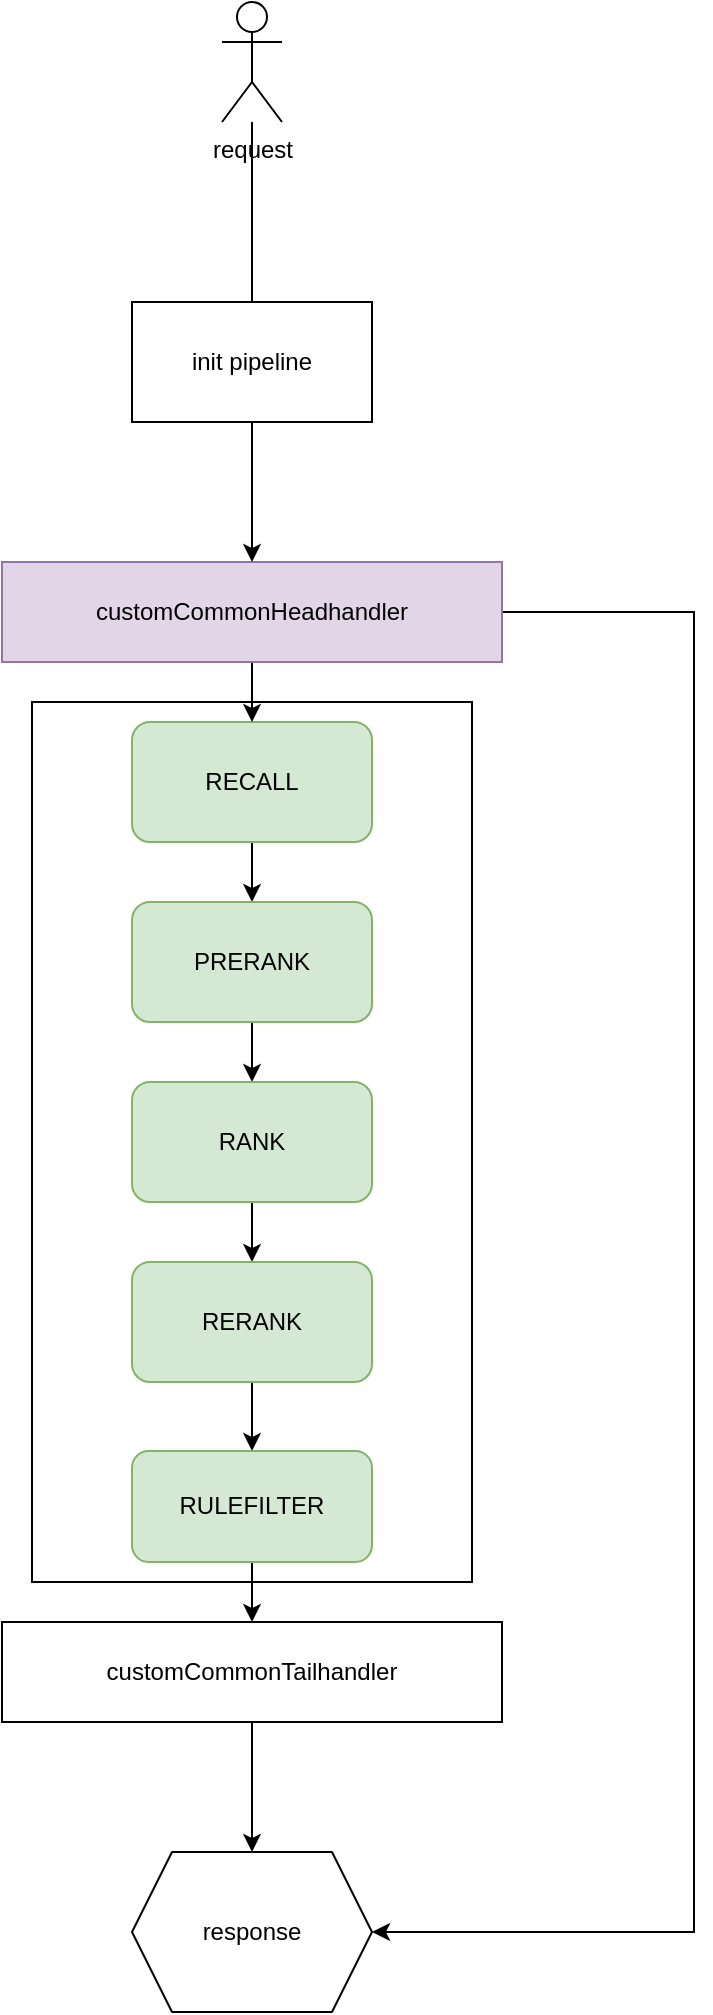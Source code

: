 <mxfile version="22.1.18" type="github">
  <diagram name="第 1 页" id="3GjrLSiBr6voJDdUrguP">
    <mxGraphModel dx="872" dy="1853" grid="1" gridSize="10" guides="1" tooltips="1" connect="1" arrows="1" fold="1" page="1" pageScale="1" pageWidth="827" pageHeight="1169" math="0" shadow="0">
      <root>
        <mxCell id="0" />
        <mxCell id="1" parent="0" />
        <mxCell id="wGK4v5AaLuFf8o_9AOdy-6" value="" style="edgeStyle=orthogonalEdgeStyle;rounded=0;orthogonalLoop=1;jettySize=auto;html=1;" edge="1" parent="1" source="wGK4v5AaLuFf8o_9AOdy-1" target="wGK4v5AaLuFf8o_9AOdy-2">
          <mxGeometry relative="1" as="geometry" />
        </mxCell>
        <mxCell id="wGK4v5AaLuFf8o_9AOdy-1" value="RECALL" style="rounded=1;whiteSpace=wrap;html=1;fillColor=#d5e8d4;strokeColor=#82b366;" vertex="1" parent="1">
          <mxGeometry x="250" y="190" width="120" height="60" as="geometry" />
        </mxCell>
        <mxCell id="wGK4v5AaLuFf8o_9AOdy-7" value="" style="edgeStyle=orthogonalEdgeStyle;rounded=0;orthogonalLoop=1;jettySize=auto;html=1;" edge="1" parent="1" source="wGK4v5AaLuFf8o_9AOdy-2" target="wGK4v5AaLuFf8o_9AOdy-3">
          <mxGeometry relative="1" as="geometry" />
        </mxCell>
        <mxCell id="wGK4v5AaLuFf8o_9AOdy-2" value="PRERANK" style="rounded=1;whiteSpace=wrap;html=1;fillColor=#d5e8d4;strokeColor=#82b366;" vertex="1" parent="1">
          <mxGeometry x="250" y="280" width="120" height="60" as="geometry" />
        </mxCell>
        <mxCell id="wGK4v5AaLuFf8o_9AOdy-8" value="" style="edgeStyle=orthogonalEdgeStyle;rounded=0;orthogonalLoop=1;jettySize=auto;html=1;" edge="1" parent="1" source="wGK4v5AaLuFf8o_9AOdy-3" target="wGK4v5AaLuFf8o_9AOdy-4">
          <mxGeometry relative="1" as="geometry" />
        </mxCell>
        <mxCell id="wGK4v5AaLuFf8o_9AOdy-3" value="RANK" style="rounded=1;whiteSpace=wrap;html=1;fillColor=#d5e8d4;strokeColor=#82b366;" vertex="1" parent="1">
          <mxGeometry x="250" y="370" width="120" height="60" as="geometry" />
        </mxCell>
        <mxCell id="wGK4v5AaLuFf8o_9AOdy-9" value="" style="edgeStyle=orthogonalEdgeStyle;rounded=0;orthogonalLoop=1;jettySize=auto;html=1;" edge="1" parent="1" source="wGK4v5AaLuFf8o_9AOdy-4" target="wGK4v5AaLuFf8o_9AOdy-5">
          <mxGeometry relative="1" as="geometry" />
        </mxCell>
        <mxCell id="wGK4v5AaLuFf8o_9AOdy-4" value="RERANK" style="rounded=1;whiteSpace=wrap;html=1;fillColor=#d5e8d4;strokeColor=#82b366;" vertex="1" parent="1">
          <mxGeometry x="250" y="460" width="120" height="60" as="geometry" />
        </mxCell>
        <mxCell id="wGK4v5AaLuFf8o_9AOdy-15" value="" style="edgeStyle=orthogonalEdgeStyle;rounded=0;orthogonalLoop=1;jettySize=auto;html=1;" edge="1" parent="1" source="wGK4v5AaLuFf8o_9AOdy-5" target="wGK4v5AaLuFf8o_9AOdy-11">
          <mxGeometry relative="1" as="geometry" />
        </mxCell>
        <mxCell id="wGK4v5AaLuFf8o_9AOdy-5" value="RULEFILTER" style="rounded=1;whiteSpace=wrap;html=1;fillColor=#d5e8d4;strokeColor=#82b366;" vertex="1" parent="1">
          <mxGeometry x="250" y="554.5" width="120" height="55.5" as="geometry" />
        </mxCell>
        <mxCell id="wGK4v5AaLuFf8o_9AOdy-14" style="edgeStyle=orthogonalEdgeStyle;rounded=0;orthogonalLoop=1;jettySize=auto;html=1;exitX=0.5;exitY=1;exitDx=0;exitDy=0;entryX=0.5;entryY=0;entryDx=0;entryDy=0;" edge="1" parent="1" source="wGK4v5AaLuFf8o_9AOdy-10" target="wGK4v5AaLuFf8o_9AOdy-1">
          <mxGeometry relative="1" as="geometry" />
        </mxCell>
        <mxCell id="wGK4v5AaLuFf8o_9AOdy-25" style="edgeStyle=orthogonalEdgeStyle;rounded=0;orthogonalLoop=1;jettySize=auto;html=1;entryX=1;entryY=0.5;entryDx=0;entryDy=0;" edge="1" parent="1" source="wGK4v5AaLuFf8o_9AOdy-10" target="wGK4v5AaLuFf8o_9AOdy-22">
          <mxGeometry relative="1" as="geometry">
            <mxPoint x="530" y="790" as="targetPoint" />
            <Array as="points">
              <mxPoint x="531" y="135" />
              <mxPoint x="531" y="795" />
            </Array>
          </mxGeometry>
        </mxCell>
        <mxCell id="wGK4v5AaLuFf8o_9AOdy-10" value="customCommonHeadhandler" style="rounded=0;whiteSpace=wrap;html=1;fillColor=#e1d5e7;strokeColor=#9673a6;" vertex="1" parent="1">
          <mxGeometry x="185" y="110" width="250" height="50" as="geometry" />
        </mxCell>
        <mxCell id="wGK4v5AaLuFf8o_9AOdy-23" value="" style="edgeStyle=orthogonalEdgeStyle;rounded=0;orthogonalLoop=1;jettySize=auto;html=1;" edge="1" parent="1" source="wGK4v5AaLuFf8o_9AOdy-11" target="wGK4v5AaLuFf8o_9AOdy-22">
          <mxGeometry relative="1" as="geometry" />
        </mxCell>
        <mxCell id="wGK4v5AaLuFf8o_9AOdy-11" value="customCommonTailhandler" style="rounded=0;whiteSpace=wrap;html=1;" vertex="1" parent="1">
          <mxGeometry x="185" y="640" width="250" height="50" as="geometry" />
        </mxCell>
        <mxCell id="wGK4v5AaLuFf8o_9AOdy-17" value="" style="edgeStyle=orthogonalEdgeStyle;rounded=0;orthogonalLoop=1;jettySize=auto;html=1;" edge="1" parent="1" source="wGK4v5AaLuFf8o_9AOdy-16" target="wGK4v5AaLuFf8o_9AOdy-10">
          <mxGeometry relative="1" as="geometry" />
        </mxCell>
        <mxCell id="wGK4v5AaLuFf8o_9AOdy-16" value="request" style="shape=umlActor;verticalLabelPosition=bottom;verticalAlign=top;html=1;outlineConnect=0;" vertex="1" parent="1">
          <mxGeometry x="295" y="-170" width="30" height="60" as="geometry" />
        </mxCell>
        <mxCell id="wGK4v5AaLuFf8o_9AOdy-18" value="" style="rounded=0;whiteSpace=wrap;html=1;fillOpacity=0;" vertex="1" parent="1">
          <mxGeometry x="200" y="180" width="220" height="440" as="geometry" />
        </mxCell>
        <mxCell id="wGK4v5AaLuFf8o_9AOdy-19" value="init pipeline" style="rounded=0;whiteSpace=wrap;html=1;" vertex="1" parent="1">
          <mxGeometry x="250" y="-20" width="120" height="60" as="geometry" />
        </mxCell>
        <mxCell id="wGK4v5AaLuFf8o_9AOdy-22" value="response" style="shape=hexagon;perimeter=hexagonPerimeter2;whiteSpace=wrap;html=1;fixedSize=1;rounded=0;" vertex="1" parent="1">
          <mxGeometry x="250" y="755" width="120" height="80" as="geometry" />
        </mxCell>
      </root>
    </mxGraphModel>
  </diagram>
</mxfile>
